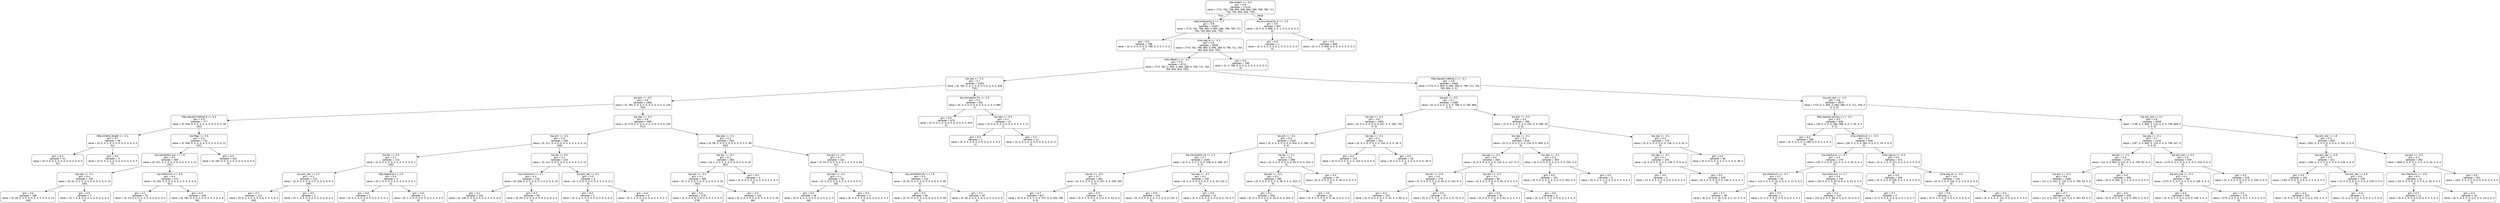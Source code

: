 digraph Tree {
node [shape=box, style="rounded", color="black", fontname="helvetica"] ;
edge [fontname="helvetica"] ;
0 [label="udp.stream <= -0.2\ngini = 0.9\nsamples = 11114\nvalue = [774, 782, 798, 800, 806, 694, 289, 799, 799, 711\n704, 783, 804, 816, 755]"] ;
1 [label="mqtt.protoname_0 <= -1.7\ngini = 0.9\nsamples = 10307\nvalue = [774, 782, 798, 800, 0, 694, 289, 798, 799, 711\n704, 783, 804, 816, 755]"] ;
0 -> 1 [labeldistance=2.5, labelangle=45, headlabel="True"] ;
2 [label="gini = 0.0\nsamples = 798\nvalue = [0, 0, 0, 0, 0, 0, 0, 798, 0, 0, 0, 0, 0, 0\n0]"] ;
1 -> 2 ;
3 [label="icmp.seq_le <= -0.2\ngini = 0.9\nsamples = 9509\nvalue = [774, 782, 798, 800, 0, 694, 289, 0, 799, 711, 704\n783, 804, 816, 755]"] ;
1 -> 3 ;
4 [label="http.referer_1 <= -0.7\ngini = 0.9\nsamples = 8713\nvalue = [774, 782, 2, 800, 0, 694, 289, 0, 799, 711, 704\n783, 804, 816, 755]"] ;
3 -> 4 ;
5 [label="tcp.seq <= -0.1\ngini = 0.7\nsamples = 2353\nvalue = [0, 782, 0, 0, 0, 0, 0, 0, 0, 0, 0, 0, 0, 816\n755]"] ;
4 -> 5 ;
6 [label="tcp.ack <= -0.2\ngini = 0.6\nsamples = 1662\nvalue = [0, 782, 0, 0, 0, 0, 0, 0, 0, 0, 0, 0, 0, 126\n754]"] ;
5 -> 6 ;
7 [label="http.request.method_0 <= 0.3\ngini = 0.5\nsamples = 777\nvalue = [0, 509, 0, 0, 0, 0, 0, 0, 0, 0, 0, 0, 0, 26\n242]"] ;
6 -> 7 ;
8 [label="http.content_length <= -0.1\ngini = 0.2\nsamples = 46\nvalue = [0, 0, 0, 0, 0, 0, 0, 0, 0, 0, 0, 0, 0, 5\n41]"] ;
7 -> 8 ;
9 [label="gini = 0.0\nsamples = 41\nvalue = [0, 0, 0, 0, 0, 0, 0, 0, 0, 0, 0, 0, 0, 0\n41]"] ;
8 -> 9 ;
10 [label="gini = 0.0\nsamples = 5\nvalue = [0, 0, 0, 0, 0, 0, 0, 0, 0, 0, 0, 0, 0, 5\n0]"] ;
8 -> 10 ;
11 [label="tcp.flags <= 0.9\ngini = 0.4\nsamples = 731\nvalue = [0, 509, 0, 0, 0, 0, 0, 0, 0, 0, 0, 0, 0, 21\n201]"] ;
7 -> 11 ;
12 [label="tcp.connection.syn <= 1.0\ngini = 0.5\nsamples = 469\nvalue = [0, 247, 0, 0, 0, 0, 0, 0, 0, 0, 0, 0, 0, 21\n201]"] ;
11 -> 12 ;
13 [label="tcp.seq <= -0.1\ngini = 0.4\nsamples = 195\nvalue = [0, 42, 0, 0, 0, 0, 0, 0, 0, 0, 0, 0, 0, 13\n140]"] ;
12 -> 13 ;
14 [label="gini = 0.4\nsamples = 188\nvalue = [0, 35, 0, 0, 0, 0, 0, 0, 0, 0, 0, 0, 0, 13\n140]"] ;
13 -> 14 ;
15 [label="gini = 0.0\nsamples = 7\nvalue = [0, 7, 0, 0, 0, 0, 0, 0, 0, 0, 0, 0, 0, 0\n0]"] ;
13 -> 15 ;
16 [label="tcp.checksum <= -0.9\ngini = 0.4\nsamples = 274\nvalue = [0, 205, 0, 0, 0, 0, 0, 0, 0, 0, 0, 0, 0, 8\n61]"] ;
12 -> 16 ;
17 [label="gini = 0.1\nsamples = 25\nvalue = [0, 23, 0, 0, 0, 0, 0, 0, 0, 0, 0, 0, 0, 0\n2]"] ;
16 -> 17 ;
18 [label="gini = 0.4\nsamples = 249\nvalue = [0, 182, 0, 0, 0, 0, 0, 0, 0, 0, 0, 0, 0, 8\n59]"] ;
16 -> 18 ;
19 [label="gini = 0.0\nsamples = 262\nvalue = [0, 262, 0, 0, 0, 0, 0, 0, 0, 0, 0, 0, 0, 0\n0]"] ;
11 -> 19 ;
20 [label="tcp.seq <= -0.1\ngini = 0.6\nsamples = 885\nvalue = [0, 273, 0, 0, 0, 0, 0, 0, 0, 0, 0, 0, 0, 100\n512]"] ;
6 -> 20 ;
21 [label="tcp.ack <= -0.2\ngini = 0.5\nsamples = 340\nvalue = [0, 217, 0, 0, 0, 0, 0, 0, 0, 0, 0, 0, 0, 14\n109]"] ;
20 -> 21 ;
22 [label="tcp.len <= 0.0\ngini = 0.1\nsamples = 116\nvalue = [0, 6, 0, 0, 0, 0, 0, 0, 0, 0, 0, 0, 0, 1\n109]"] ;
21 -> 22 ;
23 [label="tcp.ack_raw <= 2.3\ngini = 0.1\nsamples = 114\nvalue = [0, 5, 0, 0, 0, 0, 0, 0, 0, 0, 0, 0, 0, 0\n109]"] ;
22 -> 23 ;
24 [label="gini = 0.1\nsamples = 113\nvalue = [0, 4, 0, 0, 0, 0, 0, 0, 0, 0, 0, 0, 0, 0\n109]"] ;
23 -> 24 ;
25 [label="gini = 0.0\nsamples = 1\nvalue = [0, 1, 0, 0, 0, 0, 0, 0, 0, 0, 0, 0, 0, 0\n0]"] ;
23 -> 25 ;
26 [label="http.response <= 2.0\ngini = 0.5\nsamples = 2\nvalue = [0, 1, 0, 0, 0, 0, 0, 0, 0, 0, 0, 0, 0, 1\n0]"] ;
22 -> 26 ;
27 [label="gini = 0.0\nsamples = 1\nvalue = [0, 0, 0, 0, 0, 0, 0, 0, 0, 0, 0, 0, 0, 1\n0]"] ;
26 -> 27 ;
28 [label="gini = 0.0\nsamples = 1\nvalue = [0, 1, 0, 0, 0, 0, 0, 0, 0, 0, 0, 0, 0, 0\n0]"] ;
26 -> 28 ;
29 [label="tcp.len <= 0.0\ngini = 0.1\nsamples = 224\nvalue = [0, 211, 0, 0, 0, 0, 0, 0, 0, 0, 0, 0, 0, 13\n0]"] ;
21 -> 29 ;
30 [label="tcp.checksum <= 1.1\ngini = 0.1\nsamples = 218\nvalue = [0, 208, 0, 0, 0, 0, 0, 0, 0, 0, 0, 0, 0, 10\n0]"] ;
29 -> 30 ;
31 [label="gini = 0.1\nsamples = 153\nvalue = [0, 149, 0, 0, 0, 0, 0, 0, 0, 0, 0, 0, 0, 4\n0]"] ;
30 -> 31 ;
32 [label="gini = 0.2\nsamples = 65\nvalue = [0, 59, 0, 0, 0, 0, 0, 0, 0, 0, 0, 0, 0, 6\n0]"] ;
30 -> 32 ;
33 [label="tcp.ack_raw <= 0.1\ngini = 0.5\nsamples = 6\nvalue = [0, 3, 0, 0, 0, 0, 0, 0, 0, 0, 0, 0, 0, 3\n0]"] ;
29 -> 33 ;
34 [label="gini = 0.0\nsamples = 2\nvalue = [0, 2, 0, 0, 0, 0, 0, 0, 0, 0, 0, 0, 0, 0\n0]"] ;
33 -> 34 ;
35 [label="gini = 0.4\nsamples = 4\nvalue = [0, 1, 0, 0, 0, 0, 0, 0, 0, 0, 0, 0, 0, 3\n0]"] ;
33 -> 35 ;
36 [label="tcp.seq <= -0.1\ngini = 0.4\nsamples = 545\nvalue = [0, 56, 0, 0, 0, 0, 0, 0, 0, 0, 0, 0, 0, 86\n403]"] ;
20 -> 36 ;
37 [label="tcp.len <= -0.1\ngini = 0.1\nsamples = 384\nvalue = [0, 2, 0, 0, 0, 0, 0, 0, 0, 0, 0, 0, 0, 20\n362]"] ;
36 -> 37 ;
38 [label="tcp.ack <= -0.2\ngini = 0.1\nsamples = 380\nvalue = [0, 2, 0, 0, 0, 0, 0, 0, 0, 0, 0, 0, 0, 16\n362]"] ;
37 -> 38 ;
39 [label="gini = 0.0\nsamples = 276\nvalue = [0, 0, 0, 0, 0, 0, 0, 0, 0, 0, 0, 0, 0, 0\n276]"] ;
38 -> 39 ;
40 [label="gini = 0.3\nsamples = 104\nvalue = [0, 2, 0, 0, 0, 0, 0, 0, 0, 0, 0, 0, 0, 16\n86]"] ;
38 -> 40 ;
41 [label="gini = 0.0\nsamples = 4\nvalue = [0, 0, 0, 0, 0, 0, 0, 0, 0, 0, 0, 0, 0, 4\n0]"] ;
37 -> 41 ;
42 [label="tcp.ack <= -0.2\ngini = 0.7\nsamples = 161\nvalue = [0, 54, 0, 0, 0, 0, 0, 0, 0, 0, 0, 0, 0, 66\n41]"] ;
36 -> 42 ;
43 [label="tcp.seq <= -0.1\ngini = 0.1\nsamples = 39\nvalue = [0, 3, 0, 0, 0, 0, 0, 0, 0, 0, 0, 0, 0, 0\n36]"] ;
42 -> 43 ;
44 [label="gini = 0.0\nsamples = 36\nvalue = [0, 0, 0, 0, 0, 0, 0, 0, 0, 0, 0, 0, 0, 0\n36]"] ;
43 -> 44 ;
45 [label="gini = 0.0\nsamples = 3\nvalue = [0, 3, 0, 0, 0, 0, 0, 0, 0, 0, 0, 0, 0, 0\n0]"] ;
43 -> 45 ;
46 [label="tcp.connection.fin <= 1.9\ngini = 0.5\nsamples = 122\nvalue = [0, 51, 0, 0, 0, 0, 0, 0, 0, 0, 0, 0, 0, 66\n5]"] ;
42 -> 46 ;
47 [label="gini = 0.5\nsamples = 84\nvalue = [0, 21, 0, 0, 0, 0, 0, 0, 0, 0, 0, 0, 0, 58\n5]"] ;
46 -> 47 ;
48 [label="gini = 0.3\nsamples = 38\nvalue = [0, 30, 0, 0, 0, 0, 0, 0, 0, 0, 0, 0, 0, 8\n0]"] ;
46 -> 48 ;
49 [label="tcp.connection.fin <= 1.9\ngini = 0.0\nsamples = 691\nvalue = [0, 0, 0, 0, 0, 0, 0, 0, 0, 0, 0, 0, 0, 690\n1]"] ;
5 -> 49 ;
50 [label="gini = 0.0\nsamples = 679\nvalue = [0, 0, 0, 0, 0, 0, 0, 0, 0, 0, 0, 0, 0, 679\n0]"] ;
49 -> 50 ;
51 [label="tcp.seq <= -0.1\ngini = 0.2\nsamples = 12\nvalue = [0, 0, 0, 0, 0, 0, 0, 0, 0, 0, 0, 0, 0, 11\n1]"] ;
49 -> 51 ;
52 [label="gini = 0.0\nsamples = 1\nvalue = [0, 0, 0, 0, 0, 0, 0, 0, 0, 0, 0, 0, 0, 0\n1]"] ;
51 -> 52 ;
53 [label="gini = 0.0\nsamples = 11\nvalue = [0, 0, 0, 0, 0, 0, 0, 0, 0, 0, 0, 0, 0, 11\n0]"] ;
51 -> 53 ;
54 [label="http.request.method_1 <= -0.1\ngini = 0.9\nsamples = 6360\nvalue = [774, 0, 2, 800, 0, 694, 289, 0, 799, 711, 704\n783, 804, 0, 0]"] ;
4 -> 54 ;
55 [label="tcp.ack <= -0.2\ngini = 0.7\nsamples = 2386\nvalue = [0, 0, 0, 0, 0, 0, 0, 0, 799, 0, 0, 783, 804\n0, 0]"] ;
54 -> 55 ;
56 [label="tcp.seq <= -0.1\ngini = 0.6\nsamples = 1590\nvalue = [0, 0, 0, 0, 0, 0, 0, 0, 547, 0, 0, 284, 759\n0, 0]"] ;
55 -> 56 ;
57 [label="tcp.ack <= -0.2\ngini = 0.6\nsamples = 1429\nvalue = [0, 0, 0, 0, 0, 0, 0, 0, 404, 0, 0, 284, 741\n0, 0]"] ;
56 -> 57 ;
58 [label="tcp.connection.rst <= 1.3\ngini = 0.7\nsamples = 1040\nvalue = [0, 0, 0, 0, 0, 0, 0, 0, 339, 0, 0, 284, 417\n0, 0]"] ;
57 -> 58 ;
59 [label="tcp.len <= -0.0\ngini = 0.7\nsamples = 891\nvalue = [0, 0, 0, 0, 0, 0, 0, 0, 337, 0, 0, 269, 285\n0, 0]"] ;
58 -> 59 ;
60 [label="gini = 0.7\nsamples = 827\nvalue = [0, 0, 0, 0, 0, 0, 0, 0, 337, 0, 0, 205, 285\n0, 0]"] ;
59 -> 60 ;
61 [label="gini = 0.0\nsamples = 64\nvalue = [0, 0, 0, 0, 0, 0, 0, 0, 0, 0, 0, 64, 0, 0\n0]"] ;
59 -> 61 ;
62 [label="tcp.seq <= -0.1\ngini = 0.2\nsamples = 149\nvalue = [0, 0, 0, 0, 0, 0, 0, 0, 2, 0, 0, 15, 132, 0\n0]"] ;
58 -> 62 ;
63 [label="gini = 0.0\nsamples = 134\nvalue = [0, 0, 0, 0, 0, 0, 0, 0, 2, 0, 0, 0, 132, 0\n0]"] ;
62 -> 63 ;
64 [label="gini = 0.0\nsamples = 15\nvalue = [0, 0, 0, 0, 0, 0, 0, 0, 0, 0, 0, 15, 0, 0\n0]"] ;
62 -> 64 ;
65 [label="tcp.len <= 0.1\ngini = 0.3\nsamples = 389\nvalue = [0, 0, 0, 0, 0, 0, 0, 0, 65, 0, 0, 0, 324, 0\n0]"] ;
57 -> 65 ;
66 [label="tcp.ack <= -0.2\ngini = 0.2\nsamples = 360\nvalue = [0, 0, 0, 0, 0, 0, 0, 0, 36, 0, 0, 0, 324, 0\n0]"] ;
65 -> 66 ;
67 [label="gini = 0.1\nsamples = 344\nvalue = [0, 0, 0, 0, 0, 0, 0, 0, 20, 0, 0, 0, 324, 0\n0]"] ;
66 -> 67 ;
68 [label="gini = 0.0\nsamples = 16\nvalue = [0, 0, 0, 0, 0, 0, 0, 0, 16, 0, 0, 0, 0, 0\n0]"] ;
66 -> 68 ;
69 [label="gini = 0.0\nsamples = 29\nvalue = [0, 0, 0, 0, 0, 0, 0, 0, 29, 0, 0, 0, 0, 0\n0]"] ;
65 -> 69 ;
70 [label="tcp.seq <= -0.1\ngini = 0.2\nsamples = 161\nvalue = [0, 0, 0, 0, 0, 0, 0, 0, 143, 0, 0, 0, 18, 0\n0]"] ;
56 -> 70 ;
71 [label="gini = 0.0\nsamples = 143\nvalue = [0, 0, 0, 0, 0, 0, 0, 0, 143, 0, 0, 0, 0, 0\n0]"] ;
70 -> 71 ;
72 [label="gini = 0.0\nsamples = 18\nvalue = [0, 0, 0, 0, 0, 0, 0, 0, 0, 0, 0, 0, 18, 0\n0]"] ;
70 -> 72 ;
73 [label="tcp.ack <= -0.2\ngini = 0.5\nsamples = 796\nvalue = [0, 0, 0, 0, 0, 0, 0, 0, 252, 0, 0, 499, 45\n0, 0]"] ;
55 -> 73 ;
74 [label="tcp.seq <= -0.1\ngini = 0.3\nsamples = 618\nvalue = [0, 0, 0, 0, 0, 0, 0, 0, 116, 0, 0, 499, 3, 0\n0]"] ;
73 -> 74 ;
75 [label="tcp.seq <= -0.1\ngini = 0.5\nsamples = 263\nvalue = [0, 0, 0, 0, 0, 0, 0, 0, 116, 0, 0, 147, 0, 0\n0]"] ;
74 -> 75 ;
76 [label="tcp.len <= -0.0\ngini = 0.3\nsamples = 178\nvalue = [0, 0, 0, 0, 0, 0, 0, 0, 34, 0, 0, 144, 0, 0\n0]"] ;
75 -> 76 ;
77 [label="gini = 0.4\nsamples = 103\nvalue = [0, 0, 0, 0, 0, 0, 0, 0, 34, 0, 0, 69, 0, 0\n0]"] ;
76 -> 77 ;
78 [label="gini = 0.0\nsamples = 75\nvalue = [0, 0, 0, 0, 0, 0, 0, 0, 0, 0, 0, 75, 0, 0\n0]"] ;
76 -> 78 ;
79 [label="tcp.ack <= -0.2\ngini = 0.1\nsamples = 85\nvalue = [0, 0, 0, 0, 0, 0, 0, 0, 82, 0, 0, 3, 0, 0\n0]"] ;
75 -> 79 ;
80 [label="gini = 0.0\nsamples = 82\nvalue = [0, 0, 0, 0, 0, 0, 0, 0, 82, 0, 0, 0, 0, 0\n0]"] ;
79 -> 80 ;
81 [label="gini = 0.0\nsamples = 3\nvalue = [0, 0, 0, 0, 0, 0, 0, 0, 0, 0, 0, 3, 0, 0\n0]"] ;
79 -> 81 ;
82 [label="tcp.seq <= -0.1\ngini = 0.0\nsamples = 355\nvalue = [0, 0, 0, 0, 0, 0, 0, 0, 0, 0, 0, 352, 3, 0\n0]"] ;
74 -> 82 ;
83 [label="gini = 0.0\nsamples = 352\nvalue = [0, 0, 0, 0, 0, 0, 0, 0, 0, 0, 0, 352, 0, 0\n0]"] ;
82 -> 83 ;
84 [label="gini = 0.0\nsamples = 3\nvalue = [0, 0, 0, 0, 0, 0, 0, 0, 0, 0, 0, 0, 3, 0\n0]"] ;
82 -> 84 ;
85 [label="tcp.seq <= -0.1\ngini = 0.4\nsamples = 178\nvalue = [0, 0, 0, 0, 0, 0, 0, 0, 136, 0, 0, 0, 42, 0\n0]"] ;
73 -> 85 ;
86 [label="tcp.seq <= -0.1\ngini = 0.1\nsamples = 140\nvalue = [0, 0, 0, 0, 0, 0, 0, 0, 136, 0, 0, 0, 4, 0\n0]"] ;
85 -> 86 ;
87 [label="gini = 0.0\nsamples = 4\nvalue = [0, 0, 0, 0, 0, 0, 0, 0, 0, 0, 0, 0, 4, 0\n0]"] ;
86 -> 87 ;
88 [label="gini = 0.0\nsamples = 136\nvalue = [0, 0, 0, 0, 0, 0, 0, 0, 136, 0, 0, 0, 0, 0\n0]"] ;
86 -> 88 ;
89 [label="gini = 0.0\nsamples = 38\nvalue = [0, 0, 0, 0, 0, 0, 0, 0, 0, 0, 0, 0, 38, 0\n0]"] ;
85 -> 89 ;
90 [label="tcp.ack_raw <= -1.0\ngini = 0.8\nsamples = 3974\nvalue = [774, 0, 2, 800, 0, 694, 289, 0, 0, 711, 704, 0\n0, 0, 0]"] ;
54 -> 90 ;
91 [label="http.request.version_1 <= -0.1\ngini = 0.5\nsamples = 938\nvalue = [26, 0, 2, 0, 0, 584, 289, 0, 0, 2, 35, 0, 0\n0, 0]"] ;
90 -> 91 ;
92 [label="gini = 0.0\nsamples = 289\nvalue = [0, 0, 0, 0, 0, 0, 289, 0, 0, 0, 0, 0, 0, 0\n0]"] ;
91 -> 92 ;
93 [label="icmp.checksum <= -0.3\ngini = 0.2\nsamples = 649\nvalue = [26, 0, 2, 0, 0, 584, 0, 0, 0, 2, 35, 0, 0, 0\n0]"] ;
91 -> 93 ;
94 [label="tcp.checksum <= -0.7\ngini = 0.5\nsamples = 176\nvalue = [26, 0, 0, 0, 0, 113, 0, 0, 0, 2, 35, 0, 0, 0\n0]"] ;
93 -> 94 ;
95 [label="tcp.checksum <= -0.7\ngini = 0.7\nsamples = 40\nvalue = [10, 0, 0, 0, 0, 16, 0, 0, 0, 2, 12, 0, 0, 0\n0]"] ;
94 -> 95 ;
96 [label="gini = 0.7\nsamples = 38\nvalue = [8, 0, 0, 0, 0, 16, 0, 0, 0, 2, 12, 0, 0, 0\n0]"] ;
95 -> 96 ;
97 [label="gini = 0.0\nsamples = 2\nvalue = [2, 0, 0, 0, 0, 0, 0, 0, 0, 0, 0, 0, 0, 0\n0]"] ;
95 -> 97 ;
98 [label="tcp.checksum <= 1.7\ngini = 0.4\nsamples = 136\nvalue = [16, 0, 0, 0, 0, 97, 0, 0, 0, 0, 23, 0, 0, 0\n0]"] ;
94 -> 98 ;
99 [label="gini = 0.4\nsamples = 133\nvalue = [15, 0, 0, 0, 0, 96, 0, 0, 0, 0, 22, 0, 0, 0\n0]"] ;
98 -> 99 ;
100 [label="gini = 0.7\nsamples = 3\nvalue = [1, 0, 0, 0, 0, 1, 0, 0, 0, 0, 1, 0, 0, 0\n0]"] ;
98 -> 100 ;
101 [label="icmp.seq_le <= -0.3\ngini = 0.0\nsamples = 473\nvalue = [0, 0, 2, 0, 0, 471, 0, 0, 0, 0, 0, 0, 0, 0\n0]"] ;
93 -> 101 ;
102 [label="gini = 0.0\nsamples = 339\nvalue = [0, 0, 0, 0, 0, 339, 0, 0, 0, 0, 0, 0, 0, 0\n0]"] ;
101 -> 102 ;
103 [label="icmp.seq_le <= -0.2\ngini = 0.0\nsamples = 134\nvalue = [0, 0, 2, 0, 0, 132, 0, 0, 0, 0, 0, 0, 0, 0\n0]"] ;
101 -> 103 ;
104 [label="gini = 0.0\nsamples = 2\nvalue = [0, 0, 2, 0, 0, 0, 0, 0, 0, 0, 0, 0, 0, 0\n0]"] ;
103 -> 104 ;
105 [label="gini = 0.0\nsamples = 132\nvalue = [0, 0, 0, 0, 0, 132, 0, 0, 0, 0, 0, 0, 0, 0\n0]"] ;
103 -> 105 ;
106 [label="tcp.ack_raw <= 0.7\ngini = 0.8\nsamples = 3036\nvalue = [748, 0, 0, 800, 0, 110, 0, 0, 0, 709, 669, 0\n0, 0, 0]"] ;
90 -> 106 ;
107 [label="tcp.seq <= -0.1\ngini = 0.7\nsamples = 2233\nvalue = [187, 0, 0, 800, 0, 110, 0, 0, 0, 709, 427, 0\n0, 0, 0]"] ;
106 -> 107 ;
108 [label="tcp.len <= -0.1\ngini = 0.6\nsamples = 1724\nvalue = [12, 0, 0, 800, 0, 110, 0, 0, 0, 709, 93, 0, 0\n0, 0]"] ;
107 -> 108 ;
109 [label="tcp.ack <= -0.2\ngini = 0.6\nsamples = 1266\nvalue = [12, 0, 0, 342, 0, 110, 0, 0, 0, 709, 93, 0, 0\n0, 0]"] ;
108 -> 109 ;
110 [label="gini = 0.7\nsamples = 910\nvalue = [12, 0, 0, 342, 0, 110, 0, 0, 0, 353, 93, 0, 0\n0, 0]"] ;
109 -> 110 ;
111 [label="gini = 0.0\nsamples = 356\nvalue = [0, 0, 0, 0, 0, 0, 0, 0, 0, 356, 0, 0, 0, 0\n0]"] ;
109 -> 111 ;
112 [label="gini = 0.0\nsamples = 458\nvalue = [0, 0, 0, 458, 0, 0, 0, 0, 0, 0, 0, 0, 0, 0\n0]"] ;
108 -> 112 ;
113 [label="tcp.ack_raw <= 0.3\ngini = 0.5\nsamples = 509\nvalue = [175, 0, 0, 0, 0, 0, 0, 0, 0, 0, 334, 0, 0, 0\n0]"] ;
107 -> 113 ;
114 [label="tcp.ack_raw <= -0.1\ngini = 0.5\nsamples = 281\nvalue = [175, 0, 0, 0, 0, 0, 0, 0, 0, 0, 106, 0, 0, 0\n0]"] ;
113 -> 114 ;
115 [label="gini = 0.0\nsamples = 106\nvalue = [0, 0, 0, 0, 0, 0, 0, 0, 0, 0, 106, 0, 0, 0\n0]"] ;
114 -> 115 ;
116 [label="gini = 0.0\nsamples = 175\nvalue = [175, 0, 0, 0, 0, 0, 0, 0, 0, 0, 0, 0, 0, 0\n0]"] ;
114 -> 116 ;
117 [label="gini = 0.0\nsamples = 228\nvalue = [0, 0, 0, 0, 0, 0, 0, 0, 0, 0, 228, 0, 0, 0\n0]"] ;
113 -> 117 ;
118 [label="tcp.ack_raw <= 1.0\ngini = 0.4\nsamples = 803\nvalue = [561, 0, 0, 0, 0, 0, 0, 0, 0, 0, 242, 0, 0, 0\n0]"] ;
106 -> 118 ;
119 [label="tcp.ack_raw <= 0.8\ngini = 0.5\nsamples = 421\nvalue = [195, 0, 0, 0, 0, 0, 0, 0, 0, 0, 226, 0, 0, 0\n0]"] ;
118 -> 119 ;
120 [label="gini = 0.0\nsamples = 193\nvalue = [193, 0, 0, 0, 0, 0, 0, 0, 0, 0, 0, 0, 0, 0\n0]"] ;
119 -> 120 ;
121 [label="tcp.ack_raw <= 0.8\ngini = 0.0\nsamples = 228\nvalue = [2, 0, 0, 0, 0, 0, 0, 0, 0, 0, 226, 0, 0, 0\n0]"] ;
119 -> 121 ;
122 [label="gini = 0.0\nsamples = 225\nvalue = [0, 0, 0, 0, 0, 0, 0, 0, 0, 0, 225, 0, 0, 0\n0]"] ;
121 -> 122 ;
123 [label="gini = 0.4\nsamples = 3\nvalue = [2, 0, 0, 0, 0, 0, 0, 0, 0, 0, 1, 0, 0, 0\n0]"] ;
121 -> 123 ;
124 [label="tcp.ack <= -0.2\ngini = 0.1\nsamples = 382\nvalue = [366, 0, 0, 0, 0, 0, 0, 0, 0, 0, 16, 0, 0, 0\n0]"] ;
118 -> 124 ;
125 [label="tcp.checksum <= -0.5\ngini = 0.5\nsamples = 31\nvalue = [15, 0, 0, 0, 0, 0, 0, 0, 0, 0, 16, 0, 0, 0\n0]"] ;
124 -> 125 ;
126 [label="gini = 0.3\nsamples = 11\nvalue = [9, 0, 0, 0, 0, 0, 0, 0, 0, 0, 2, 0, 0, 0\n0]"] ;
125 -> 126 ;
127 [label="gini = 0.4\nsamples = 20\nvalue = [6, 0, 0, 0, 0, 0, 0, 0, 0, 0, 14, 0, 0, 0\n0]"] ;
125 -> 127 ;
128 [label="gini = 0.0\nsamples = 351\nvalue = [351, 0, 0, 0, 0, 0, 0, 0, 0, 0, 0, 0, 0, 0\n0]"] ;
124 -> 128 ;
129 [label="gini = 0.0\nsamples = 796\nvalue = [0, 0, 796, 0, 0, 0, 0, 0, 0, 0, 0, 0, 0, 0\n0]"] ;
3 -> 129 ;
130 [label="dns.qry.name.len_0 <= -1.5\ngini = 0.0\nsamples = 807\nvalue = [0, 0, 0, 0, 806, 0, 0, 1, 0, 0, 0, 0, 0, 0\n0]"] ;
0 -> 130 [labeldistance=2.5, labelangle=-45, headlabel="False"] ;
131 [label="gini = 0.0\nsamples = 1\nvalue = [0, 0, 0, 0, 0, 0, 0, 1, 0, 0, 0, 0, 0, 0\n0]"] ;
130 -> 131 ;
132 [label="gini = 0.0\nsamples = 806\nvalue = [0, 0, 0, 0, 806, 0, 0, 0, 0, 0, 0, 0, 0, 0\n0]"] ;
130 -> 132 ;
}
